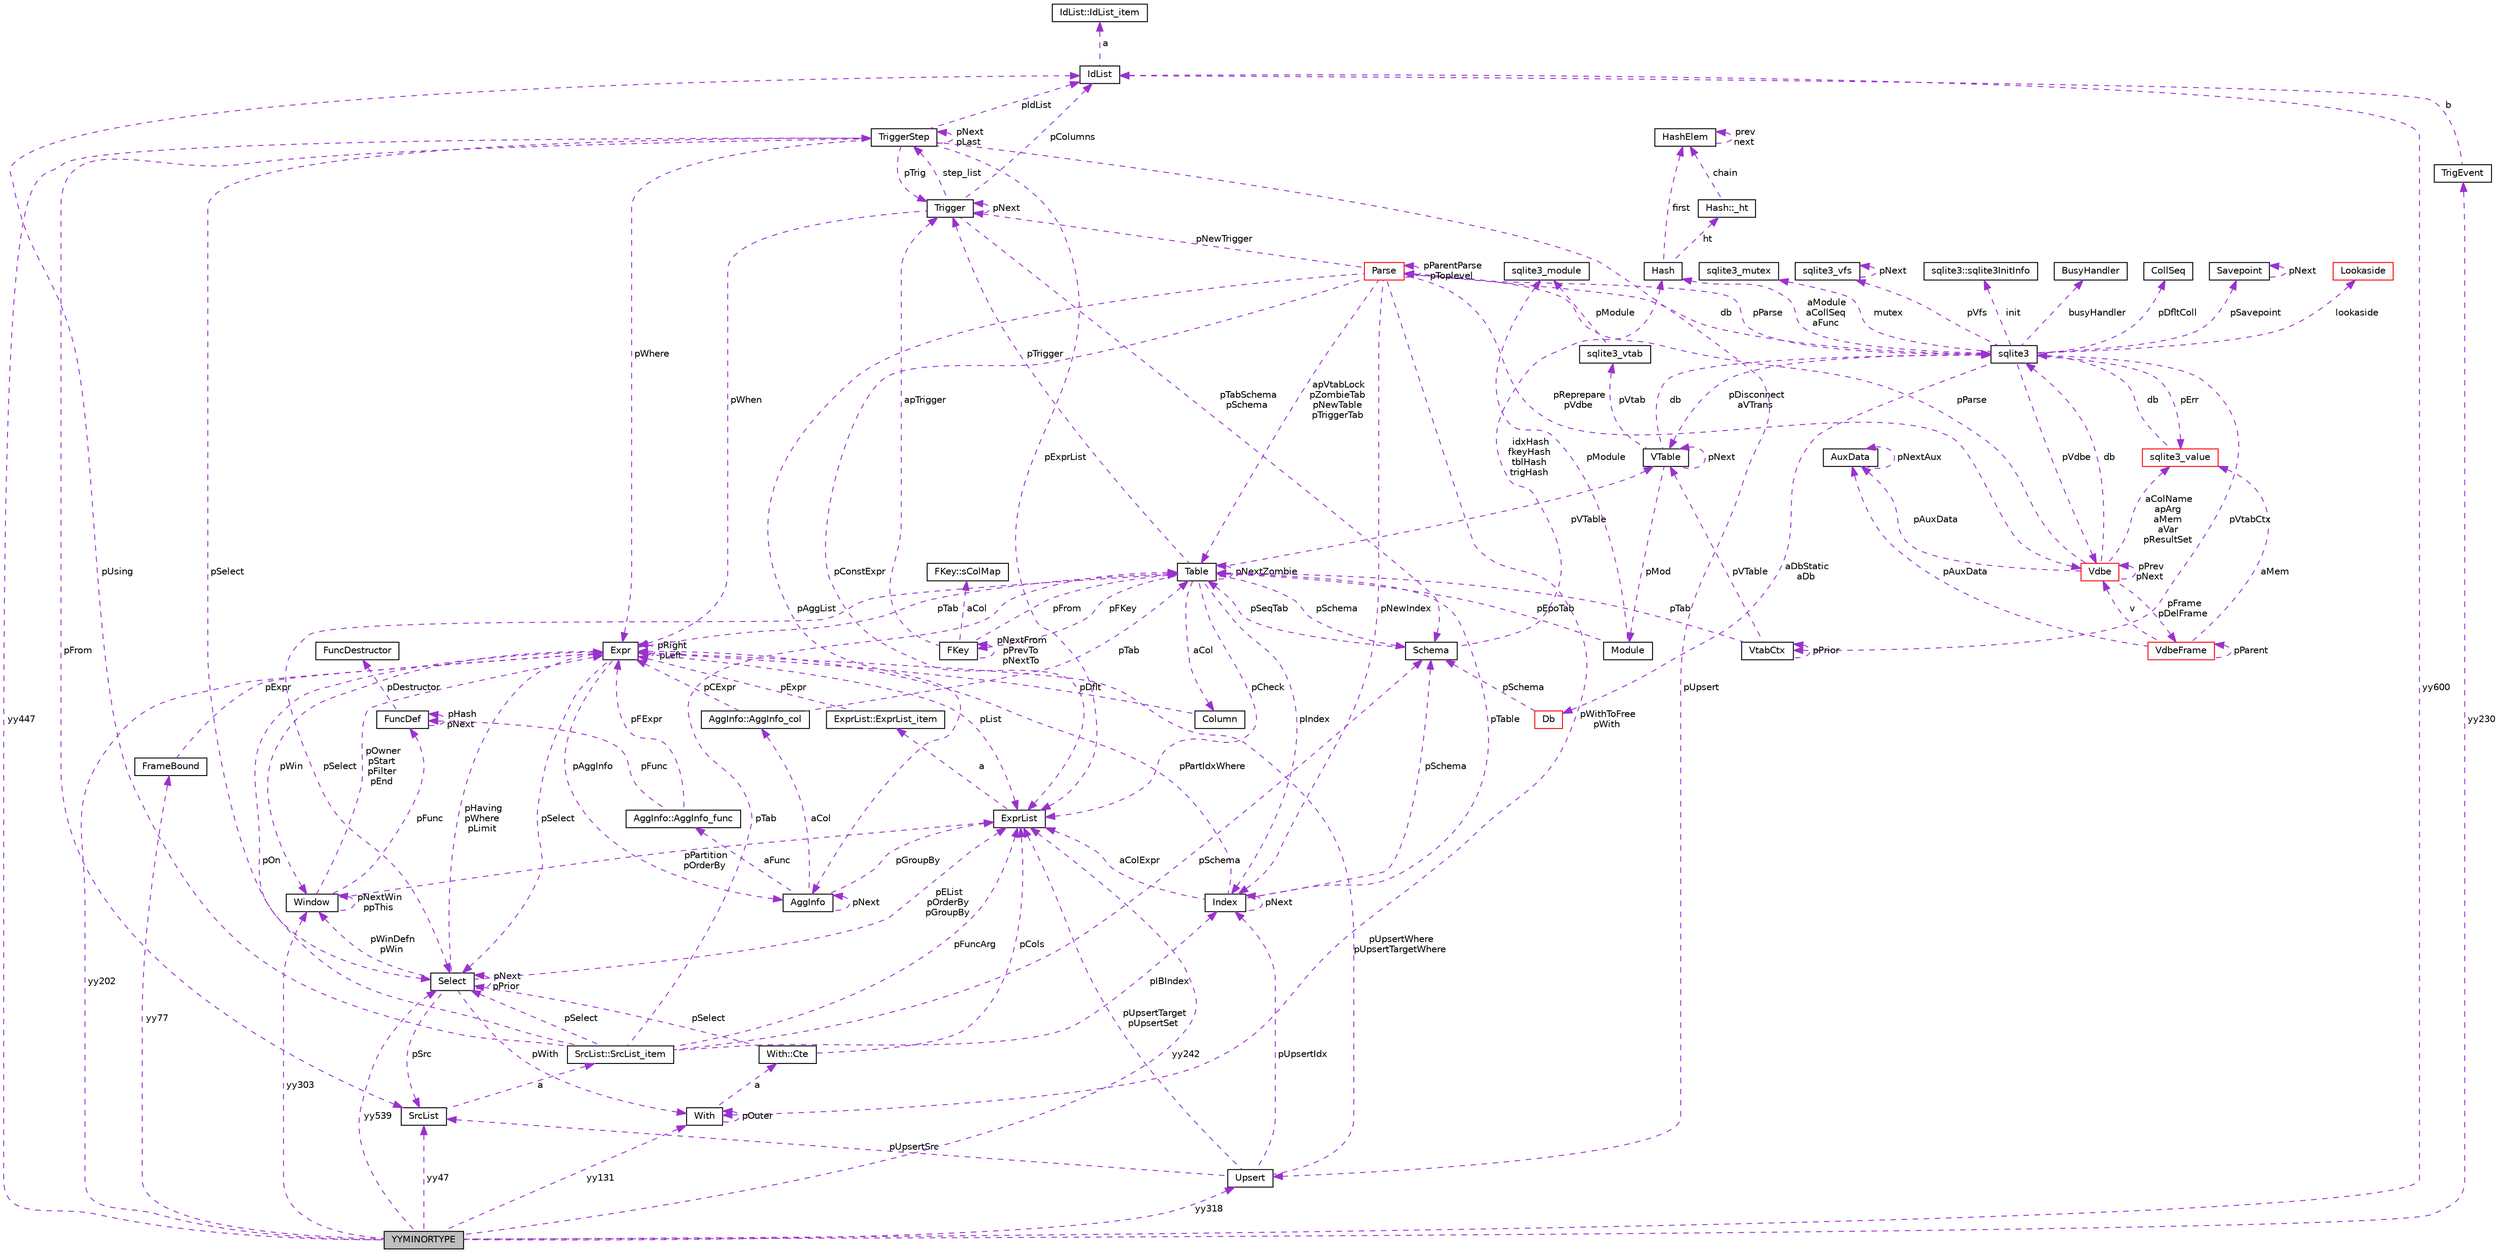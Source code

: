 digraph "YYMINORTYPE"
{
 // LATEX_PDF_SIZE
  edge [fontname="Helvetica",fontsize="10",labelfontname="Helvetica",labelfontsize="10"];
  node [fontname="Helvetica",fontsize="10",shape=record];
  Node1 [label="YYMINORTYPE",height=0.2,width=0.4,color="black", fillcolor="grey75", style="filled", fontcolor="black",tooltip=" "];
  Node2 -> Node1 [dir="back",color="darkorchid3",fontsize="10",style="dashed",label=" yy447" ,fontname="Helvetica"];
  Node2 [label="TriggerStep",height=0.2,width=0.4,color="black", fillcolor="white", style="filled",URL="$structTriggerStep.html",tooltip=" "];
  Node2 -> Node2 [dir="back",color="darkorchid3",fontsize="10",style="dashed",label=" pNext\npLast" ,fontname="Helvetica"];
  Node3 -> Node2 [dir="back",color="darkorchid3",fontsize="10",style="dashed",label=" pWhere" ,fontname="Helvetica"];
  Node3 [label="Expr",height=0.2,width=0.4,color="black", fillcolor="white", style="filled",URL="$structExpr.html",tooltip=" "];
  Node4 -> Node3 [dir="back",color="darkorchid3",fontsize="10",style="dashed",label=" pAggInfo" ,fontname="Helvetica"];
  Node4 [label="AggInfo",height=0.2,width=0.4,color="black", fillcolor="white", style="filled",URL="$structAggInfo.html",tooltip=" "];
  Node4 -> Node4 [dir="back",color="darkorchid3",fontsize="10",style="dashed",label=" pNext" ,fontname="Helvetica"];
  Node5 -> Node4 [dir="back",color="darkorchid3",fontsize="10",style="dashed",label=" aCol" ,fontname="Helvetica"];
  Node5 [label="AggInfo::AggInfo_col",height=0.2,width=0.4,color="black", fillcolor="white", style="filled",URL="$structAggInfo_1_1AggInfo__col.html",tooltip=" "];
  Node3 -> Node5 [dir="back",color="darkorchid3",fontsize="10",style="dashed",label=" pCExpr" ,fontname="Helvetica"];
  Node6 -> Node5 [dir="back",color="darkorchid3",fontsize="10",style="dashed",label=" pTab" ,fontname="Helvetica"];
  Node6 [label="Table",height=0.2,width=0.4,color="black", fillcolor="white", style="filled",URL="$structTable.html",tooltip=" "];
  Node7 -> Node6 [dir="back",color="darkorchid3",fontsize="10",style="dashed",label=" pSchema" ,fontname="Helvetica"];
  Node7 [label="Schema",height=0.2,width=0.4,color="black", fillcolor="white", style="filled",URL="$structSchema.html",tooltip=" "];
  Node6 -> Node7 [dir="back",color="darkorchid3",fontsize="10",style="dashed",label=" pSeqTab" ,fontname="Helvetica"];
  Node8 -> Node7 [dir="back",color="darkorchid3",fontsize="10",style="dashed",label=" idxHash\nfkeyHash\ntblHash\ntrigHash" ,fontname="Helvetica"];
  Node8 [label="Hash",height=0.2,width=0.4,color="black", fillcolor="white", style="filled",URL="$structHash.html",tooltip=" "];
  Node9 -> Node8 [dir="back",color="darkorchid3",fontsize="10",style="dashed",label=" ht" ,fontname="Helvetica"];
  Node9 [label="Hash::_ht",height=0.2,width=0.4,color="black", fillcolor="white", style="filled",URL="$structHash_1_1__ht.html",tooltip=" "];
  Node10 -> Node9 [dir="back",color="darkorchid3",fontsize="10",style="dashed",label=" chain" ,fontname="Helvetica"];
  Node10 [label="HashElem",height=0.2,width=0.4,color="black", fillcolor="white", style="filled",URL="$structHashElem.html",tooltip=" "];
  Node10 -> Node10 [dir="back",color="darkorchid3",fontsize="10",style="dashed",label=" prev\nnext" ,fontname="Helvetica"];
  Node10 -> Node8 [dir="back",color="darkorchid3",fontsize="10",style="dashed",label=" first" ,fontname="Helvetica"];
  Node11 -> Node6 [dir="back",color="darkorchid3",fontsize="10",style="dashed",label=" aCol" ,fontname="Helvetica"];
  Node11 [label="Column",height=0.2,width=0.4,color="black", fillcolor="white", style="filled",URL="$structColumn.html",tooltip=" "];
  Node3 -> Node11 [dir="back",color="darkorchid3",fontsize="10",style="dashed",label=" pDflt" ,fontname="Helvetica"];
  Node12 -> Node6 [dir="back",color="darkorchid3",fontsize="10",style="dashed",label=" pFKey" ,fontname="Helvetica"];
  Node12 [label="FKey",height=0.2,width=0.4,color="black", fillcolor="white", style="filled",URL="$structFKey.html",tooltip=" "];
  Node13 -> Node12 [dir="back",color="darkorchid3",fontsize="10",style="dashed",label=" aCol" ,fontname="Helvetica"];
  Node13 [label="FKey::sColMap",height=0.2,width=0.4,color="black", fillcolor="white", style="filled",URL="$structFKey_1_1sColMap.html",tooltip=" "];
  Node12 -> Node12 [dir="back",color="darkorchid3",fontsize="10",style="dashed",label=" pNextFrom\npPrevTo\npNextTo" ,fontname="Helvetica"];
  Node6 -> Node12 [dir="back",color="darkorchid3",fontsize="10",style="dashed",label=" pFrom" ,fontname="Helvetica"];
  Node14 -> Node12 [dir="back",color="darkorchid3",fontsize="10",style="dashed",label=" apTrigger" ,fontname="Helvetica"];
  Node14 [label="Trigger",height=0.2,width=0.4,color="black", fillcolor="white", style="filled",URL="$structTrigger.html",tooltip=" "];
  Node2 -> Node14 [dir="back",color="darkorchid3",fontsize="10",style="dashed",label=" step_list" ,fontname="Helvetica"];
  Node7 -> Node14 [dir="back",color="darkorchid3",fontsize="10",style="dashed",label=" pTabSchema\npSchema" ,fontname="Helvetica"];
  Node3 -> Node14 [dir="back",color="darkorchid3",fontsize="10",style="dashed",label=" pWhen" ,fontname="Helvetica"];
  Node15 -> Node14 [dir="back",color="darkorchid3",fontsize="10",style="dashed",label=" pColumns" ,fontname="Helvetica"];
  Node15 [label="IdList",height=0.2,width=0.4,color="black", fillcolor="white", style="filled",URL="$structIdList.html",tooltip=" "];
  Node16 -> Node15 [dir="back",color="darkorchid3",fontsize="10",style="dashed",label=" a" ,fontname="Helvetica"];
  Node16 [label="IdList::IdList_item",height=0.2,width=0.4,color="black", fillcolor="white", style="filled",URL="$structIdList_1_1IdList__item.html",tooltip=" "];
  Node14 -> Node14 [dir="back",color="darkorchid3",fontsize="10",style="dashed",label=" pNext" ,fontname="Helvetica"];
  Node17 -> Node6 [dir="back",color="darkorchid3",fontsize="10",style="dashed",label=" pVTable" ,fontname="Helvetica"];
  Node17 [label="VTable",height=0.2,width=0.4,color="black", fillcolor="white", style="filled",URL="$structVTable.html",tooltip=" "];
  Node18 -> Node17 [dir="back",color="darkorchid3",fontsize="10",style="dashed",label=" db" ,fontname="Helvetica"];
  Node18 [label="sqlite3",height=0.2,width=0.4,color="black", fillcolor="white", style="filled",URL="$structsqlite3.html",tooltip=" "];
  Node19 -> Node18 [dir="back",color="darkorchid3",fontsize="10",style="dashed",label=" pVdbe" ,fontname="Helvetica"];
  Node19 [label="Vdbe",height=0.2,width=0.4,color="red", fillcolor="white", style="filled",URL="$structVdbe.html",tooltip=" "];
  Node19 -> Node19 [dir="back",color="darkorchid3",fontsize="10",style="dashed",label=" pPrev\npNext" ,fontname="Helvetica"];
  Node18 -> Node19 [dir="back",color="darkorchid3",fontsize="10",style="dashed",label=" db" ,fontname="Helvetica"];
  Node20 -> Node19 [dir="back",color="darkorchid3",fontsize="10",style="dashed",label=" aColName\napArg\naMem\naVar\npResultSet" ,fontname="Helvetica"];
  Node20 [label="sqlite3_value",height=0.2,width=0.4,color="red", fillcolor="white", style="filled",URL="$structsqlite3__value.html",tooltip=" "];
  Node18 -> Node20 [dir="back",color="darkorchid3",fontsize="10",style="dashed",label=" db" ,fontname="Helvetica"];
  Node24 -> Node19 [dir="back",color="darkorchid3",fontsize="10",style="dashed",label=" pFrame\npDelFrame" ,fontname="Helvetica"];
  Node24 [label="VdbeFrame",height=0.2,width=0.4,color="red", fillcolor="white", style="filled",URL="$structVdbeFrame.html",tooltip=" "];
  Node19 -> Node24 [dir="back",color="darkorchid3",fontsize="10",style="dashed",label=" v" ,fontname="Helvetica"];
  Node20 -> Node24 [dir="back",color="darkorchid3",fontsize="10",style="dashed",label=" aMem" ,fontname="Helvetica"];
  Node24 -> Node24 [dir="back",color="darkorchid3",fontsize="10",style="dashed",label=" pParent" ,fontname="Helvetica"];
  Node25 -> Node24 [dir="back",color="darkorchid3",fontsize="10",style="dashed",label=" pAuxData" ,fontname="Helvetica"];
  Node25 [label="AuxData",height=0.2,width=0.4,color="black", fillcolor="white", style="filled",URL="$structAuxData.html",tooltip=" "];
  Node25 -> Node25 [dir="back",color="darkorchid3",fontsize="10",style="dashed",label=" pNextAux" ,fontname="Helvetica"];
  Node25 -> Node19 [dir="back",color="darkorchid3",fontsize="10",style="dashed",label=" pAuxData" ,fontname="Helvetica"];
  Node65 -> Node19 [dir="back",color="darkorchid3",fontsize="10",style="dashed",label=" pParse" ,fontname="Helvetica"];
  Node65 [label="Parse",height=0.2,width=0.4,color="red", fillcolor="white", style="filled",URL="$structParse.html",tooltip=" "];
  Node4 -> Node65 [dir="back",color="darkorchid3",fontsize="10",style="dashed",label=" pAggList" ,fontname="Helvetica"];
  Node19 -> Node65 [dir="back",color="darkorchid3",fontsize="10",style="dashed",label=" pReprepare\npVdbe" ,fontname="Helvetica"];
  Node18 -> Node65 [dir="back",color="darkorchid3",fontsize="10",style="dashed",label=" db" ,fontname="Helvetica"];
  Node68 -> Node65 [dir="back",color="darkorchid3",fontsize="10",style="dashed",label=" pWithToFree\npWith" ,fontname="Helvetica"];
  Node68 [label="With",height=0.2,width=0.4,color="black", fillcolor="white", style="filled",URL="$structWith.html",tooltip=" "];
  Node69 -> Node68 [dir="back",color="darkorchid3",fontsize="10",style="dashed",label=" a" ,fontname="Helvetica"];
  Node69 [label="With::Cte",height=0.2,width=0.4,color="black", fillcolor="white", style="filled",URL="$structWith_1_1Cte.html",tooltip=" "];
  Node70 -> Node69 [dir="back",color="darkorchid3",fontsize="10",style="dashed",label=" pSelect" ,fontname="Helvetica"];
  Node70 [label="Select",height=0.2,width=0.4,color="black", fillcolor="white", style="filled",URL="$structSelect.html",tooltip=" "];
  Node3 -> Node70 [dir="back",color="darkorchid3",fontsize="10",style="dashed",label=" pHaving\npWhere\npLimit" ,fontname="Helvetica"];
  Node68 -> Node70 [dir="back",color="darkorchid3",fontsize="10",style="dashed",label=" pWith" ,fontname="Helvetica"];
  Node70 -> Node70 [dir="back",color="darkorchid3",fontsize="10",style="dashed",label=" pNext\npPrior" ,fontname="Helvetica"];
  Node71 -> Node70 [dir="back",color="darkorchid3",fontsize="10",style="dashed",label=" pSrc" ,fontname="Helvetica"];
  Node71 [label="SrcList",height=0.2,width=0.4,color="black", fillcolor="white", style="filled",URL="$structSrcList.html",tooltip=" "];
  Node72 -> Node71 [dir="back",color="darkorchid3",fontsize="10",style="dashed",label=" a" ,fontname="Helvetica"];
  Node72 [label="SrcList::SrcList_item",height=0.2,width=0.4,color="black", fillcolor="white", style="filled",URL="$structSrcList_1_1SrcList__item.html",tooltip=" "];
  Node7 -> Node72 [dir="back",color="darkorchid3",fontsize="10",style="dashed",label=" pSchema" ,fontname="Helvetica"];
  Node3 -> Node72 [dir="back",color="darkorchid3",fontsize="10",style="dashed",label=" pOn" ,fontname="Helvetica"];
  Node15 -> Node72 [dir="back",color="darkorchid3",fontsize="10",style="dashed",label=" pUsing" ,fontname="Helvetica"];
  Node6 -> Node72 [dir="back",color="darkorchid3",fontsize="10",style="dashed",label=" pTab" ,fontname="Helvetica"];
  Node70 -> Node72 [dir="back",color="darkorchid3",fontsize="10",style="dashed",label=" pSelect" ,fontname="Helvetica"];
  Node73 -> Node72 [dir="back",color="darkorchid3",fontsize="10",style="dashed",label=" pIBIndex" ,fontname="Helvetica"];
  Node73 [label="Index",height=0.2,width=0.4,color="black", fillcolor="white", style="filled",URL="$structIndex.html",tooltip=" "];
  Node7 -> Node73 [dir="back",color="darkorchid3",fontsize="10",style="dashed",label=" pSchema" ,fontname="Helvetica"];
  Node3 -> Node73 [dir="back",color="darkorchid3",fontsize="10",style="dashed",label=" pPartIdxWhere" ,fontname="Helvetica"];
  Node6 -> Node73 [dir="back",color="darkorchid3",fontsize="10",style="dashed",label=" pTable" ,fontname="Helvetica"];
  Node74 -> Node73 [dir="back",color="darkorchid3",fontsize="10",style="dashed",label=" aColExpr" ,fontname="Helvetica"];
  Node74 [label="ExprList",height=0.2,width=0.4,color="black", fillcolor="white", style="filled",URL="$structExprList.html",tooltip=" "];
  Node75 -> Node74 [dir="back",color="darkorchid3",fontsize="10",style="dashed",label=" a" ,fontname="Helvetica"];
  Node75 [label="ExprList::ExprList_item",height=0.2,width=0.4,color="black", fillcolor="white", style="filled",URL="$structExprList_1_1ExprList__item.html",tooltip=" "];
  Node3 -> Node75 [dir="back",color="darkorchid3",fontsize="10",style="dashed",label=" pExpr" ,fontname="Helvetica"];
  Node73 -> Node73 [dir="back",color="darkorchid3",fontsize="10",style="dashed",label=" pNext" ,fontname="Helvetica"];
  Node74 -> Node72 [dir="back",color="darkorchid3",fontsize="10",style="dashed",label=" pFuncArg" ,fontname="Helvetica"];
  Node74 -> Node70 [dir="back",color="darkorchid3",fontsize="10",style="dashed",label=" pEList\npOrderBy\npGroupBy" ,fontname="Helvetica"];
  Node76 -> Node70 [dir="back",color="darkorchid3",fontsize="10",style="dashed",label=" pWinDefn\npWin" ,fontname="Helvetica"];
  Node76 [label="Window",height=0.2,width=0.4,color="black", fillcolor="white", style="filled",URL="$structWindow.html",tooltip=" "];
  Node3 -> Node76 [dir="back",color="darkorchid3",fontsize="10",style="dashed",label=" pOwner\npStart\npFilter\npEnd" ,fontname="Helvetica"];
  Node74 -> Node76 [dir="back",color="darkorchid3",fontsize="10",style="dashed",label=" pPartition\npOrderBy" ,fontname="Helvetica"];
  Node22 -> Node76 [dir="back",color="darkorchid3",fontsize="10",style="dashed",label=" pFunc" ,fontname="Helvetica"];
  Node22 [label="FuncDef",height=0.2,width=0.4,color="black", fillcolor="white", style="filled",URL="$structFuncDef.html",tooltip=" "];
  Node23 -> Node22 [dir="back",color="darkorchid3",fontsize="10",style="dashed",label=" pDestructor" ,fontname="Helvetica"];
  Node23 [label="FuncDestructor",height=0.2,width=0.4,color="black", fillcolor="white", style="filled",URL="$structFuncDestructor.html",tooltip=" "];
  Node22 -> Node22 [dir="back",color="darkorchid3",fontsize="10",style="dashed",label=" pHash\npNext" ,fontname="Helvetica"];
  Node76 -> Node76 [dir="back",color="darkorchid3",fontsize="10",style="dashed",label=" pNextWin\nppThis" ,fontname="Helvetica"];
  Node74 -> Node69 [dir="back",color="darkorchid3",fontsize="10",style="dashed",label=" pCols" ,fontname="Helvetica"];
  Node68 -> Node68 [dir="back",color="darkorchid3",fontsize="10",style="dashed",label=" pOuter" ,fontname="Helvetica"];
  Node6 -> Node65 [dir="back",color="darkorchid3",fontsize="10",style="dashed",label=" apVtabLock\npZombieTab\npNewTable\npTriggerTab" ,fontname="Helvetica"];
  Node14 -> Node65 [dir="back",color="darkorchid3",fontsize="10",style="dashed",label=" pNewTrigger" ,fontname="Helvetica"];
  Node73 -> Node65 [dir="back",color="darkorchid3",fontsize="10",style="dashed",label=" pNewIndex" ,fontname="Helvetica"];
  Node74 -> Node65 [dir="back",color="darkorchid3",fontsize="10",style="dashed",label=" pConstExpr" ,fontname="Helvetica"];
  Node65 -> Node65 [dir="back",color="darkorchid3",fontsize="10",style="dashed",label=" pParentParse\npToplevel" ,fontname="Helvetica"];
  Node80 -> Node18 [dir="back",color="darkorchid3",fontsize="10",style="dashed",label=" pSavepoint" ,fontname="Helvetica"];
  Node80 [label="Savepoint",height=0.2,width=0.4,color="black", fillcolor="white", style="filled",URL="$structSavepoint.html",tooltip=" "];
  Node80 -> Node80 [dir="back",color="darkorchid3",fontsize="10",style="dashed",label=" pNext" ,fontname="Helvetica"];
  Node81 -> Node18 [dir="back",color="darkorchid3",fontsize="10",style="dashed",label=" lookaside" ,fontname="Helvetica"];
  Node81 [label="Lookaside",height=0.2,width=0.4,color="red", fillcolor="white", style="filled",URL="$structLookaside.html",tooltip=" "];
  Node20 -> Node18 [dir="back",color="darkorchid3",fontsize="10",style="dashed",label=" pErr" ,fontname="Helvetica"];
  Node31 -> Node18 [dir="back",color="darkorchid3",fontsize="10",style="dashed",label=" mutex" ,fontname="Helvetica"];
  Node31 [label="sqlite3_mutex",height=0.2,width=0.4,color="black", fillcolor="white", style="filled",URL="$structsqlite3__mutex.html",tooltip=" "];
  Node42 -> Node18 [dir="back",color="darkorchid3",fontsize="10",style="dashed",label=" pVfs" ,fontname="Helvetica"];
  Node42 [label="sqlite3_vfs",height=0.2,width=0.4,color="black", fillcolor="white", style="filled",URL="$structsqlite3__vfs.html",tooltip=" "];
  Node42 -> Node42 [dir="back",color="darkorchid3",fontsize="10",style="dashed",label=" pNext" ,fontname="Helvetica"];
  Node83 -> Node18 [dir="back",color="darkorchid3",fontsize="10",style="dashed",label=" init" ,fontname="Helvetica"];
  Node83 [label="sqlite3::sqlite3InitInfo",height=0.2,width=0.4,color="black", fillcolor="white", style="filled",URL="$structsqlite3_1_1sqlite3InitInfo.html",tooltip=" "];
  Node84 -> Node18 [dir="back",color="darkorchid3",fontsize="10",style="dashed",label=" busyHandler" ,fontname="Helvetica"];
  Node84 [label="BusyHandler",height=0.2,width=0.4,color="black", fillcolor="white", style="filled",URL="$structBusyHandler.html",tooltip=" "];
  Node85 -> Node18 [dir="back",color="darkorchid3",fontsize="10",style="dashed",label=" pVtabCtx" ,fontname="Helvetica"];
  Node85 [label="VtabCtx",height=0.2,width=0.4,color="black", fillcolor="white", style="filled",URL="$structVtabCtx.html",tooltip=" "];
  Node85 -> Node85 [dir="back",color="darkorchid3",fontsize="10",style="dashed",label=" pPrior" ,fontname="Helvetica"];
  Node17 -> Node85 [dir="back",color="darkorchid3",fontsize="10",style="dashed",label=" pVTable" ,fontname="Helvetica"];
  Node6 -> Node85 [dir="back",color="darkorchid3",fontsize="10",style="dashed",label=" pTab" ,fontname="Helvetica"];
  Node47 -> Node18 [dir="back",color="darkorchid3",fontsize="10",style="dashed",label=" pDfltColl" ,fontname="Helvetica"];
  Node47 [label="CollSeq",height=0.2,width=0.4,color="black", fillcolor="white", style="filled",URL="$structCollSeq.html",tooltip=" "];
  Node17 -> Node18 [dir="back",color="darkorchid3",fontsize="10",style="dashed",label=" pDisconnect\naVTrans" ,fontname="Helvetica"];
  Node86 -> Node18 [dir="back",color="darkorchid3",fontsize="10",style="dashed",label=" aDbStatic\naDb" ,fontname="Helvetica"];
  Node86 [label="Db",height=0.2,width=0.4,color="red", fillcolor="white", style="filled",URL="$structDb.html",tooltip=" "];
  Node7 -> Node86 [dir="back",color="darkorchid3",fontsize="10",style="dashed",label=" pSchema" ,fontname="Helvetica"];
  Node8 -> Node18 [dir="back",color="darkorchid3",fontsize="10",style="dashed",label=" aModule\naCollSeq\naFunc" ,fontname="Helvetica"];
  Node65 -> Node18 [dir="back",color="darkorchid3",fontsize="10",style="dashed",label=" pParse" ,fontname="Helvetica"];
  Node17 -> Node17 [dir="back",color="darkorchid3",fontsize="10",style="dashed",label=" pNext" ,fontname="Helvetica"];
  Node87 -> Node17 [dir="back",color="darkorchid3",fontsize="10",style="dashed",label=" pMod" ,fontname="Helvetica"];
  Node87 [label="Module",height=0.2,width=0.4,color="black", fillcolor="white", style="filled",URL="$structModule.html",tooltip=" "];
  Node50 -> Node87 [dir="back",color="darkorchid3",fontsize="10",style="dashed",label=" pModule" ,fontname="Helvetica"];
  Node50 [label="sqlite3_module",height=0.2,width=0.4,color="black", fillcolor="white", style="filled",URL="$structsqlite3__module.html",tooltip=" "];
  Node6 -> Node87 [dir="back",color="darkorchid3",fontsize="10",style="dashed",label=" pEpoTab" ,fontname="Helvetica"];
  Node49 -> Node17 [dir="back",color="darkorchid3",fontsize="10",style="dashed",label=" pVtab" ,fontname="Helvetica"];
  Node49 [label="sqlite3_vtab",height=0.2,width=0.4,color="black", fillcolor="white", style="filled",URL="$structsqlite3__vtab.html",tooltip=" "];
  Node50 -> Node49 [dir="back",color="darkorchid3",fontsize="10",style="dashed",label=" pModule" ,fontname="Helvetica"];
  Node6 -> Node6 [dir="back",color="darkorchid3",fontsize="10",style="dashed",label=" pNextZombie" ,fontname="Helvetica"];
  Node14 -> Node6 [dir="back",color="darkorchid3",fontsize="10",style="dashed",label=" pTrigger" ,fontname="Helvetica"];
  Node70 -> Node6 [dir="back",color="darkorchid3",fontsize="10",style="dashed",label=" pSelect" ,fontname="Helvetica"];
  Node74 -> Node6 [dir="back",color="darkorchid3",fontsize="10",style="dashed",label=" pCheck" ,fontname="Helvetica"];
  Node73 -> Node6 [dir="back",color="darkorchid3",fontsize="10",style="dashed",label=" pIndex" ,fontname="Helvetica"];
  Node88 -> Node4 [dir="back",color="darkorchid3",fontsize="10",style="dashed",label=" aFunc" ,fontname="Helvetica"];
  Node88 [label="AggInfo::AggInfo_func",height=0.2,width=0.4,color="black", fillcolor="white", style="filled",URL="$structAggInfo_1_1AggInfo__func.html",tooltip=" "];
  Node3 -> Node88 [dir="back",color="darkorchid3",fontsize="10",style="dashed",label=" pFExpr" ,fontname="Helvetica"];
  Node22 -> Node88 [dir="back",color="darkorchid3",fontsize="10",style="dashed",label=" pFunc" ,fontname="Helvetica"];
  Node74 -> Node4 [dir="back",color="darkorchid3",fontsize="10",style="dashed",label=" pGroupBy" ,fontname="Helvetica"];
  Node3 -> Node3 [dir="back",color="darkorchid3",fontsize="10",style="dashed",label=" pRight\npLeft" ,fontname="Helvetica"];
  Node6 -> Node3 [dir="back",color="darkorchid3",fontsize="10",style="dashed",label=" pTab" ,fontname="Helvetica"];
  Node70 -> Node3 [dir="back",color="darkorchid3",fontsize="10",style="dashed",label=" pSelect" ,fontname="Helvetica"];
  Node74 -> Node3 [dir="back",color="darkorchid3",fontsize="10",style="dashed",label=" pList" ,fontname="Helvetica"];
  Node76 -> Node3 [dir="back",color="darkorchid3",fontsize="10",style="dashed",label=" pWin" ,fontname="Helvetica"];
  Node15 -> Node2 [dir="back",color="darkorchid3",fontsize="10",style="dashed",label=" pIdList" ,fontname="Helvetica"];
  Node70 -> Node2 [dir="back",color="darkorchid3",fontsize="10",style="dashed",label=" pSelect" ,fontname="Helvetica"];
  Node14 -> Node2 [dir="back",color="darkorchid3",fontsize="10",style="dashed",label=" pTrig" ,fontname="Helvetica"];
  Node71 -> Node2 [dir="back",color="darkorchid3",fontsize="10",style="dashed",label=" pFrom" ,fontname="Helvetica"];
  Node74 -> Node2 [dir="back",color="darkorchid3",fontsize="10",style="dashed",label=" pExprList" ,fontname="Helvetica"];
  Node89 -> Node2 [dir="back",color="darkorchid3",fontsize="10",style="dashed",label=" pUpsert" ,fontname="Helvetica"];
  Node89 [label="Upsert",height=0.2,width=0.4,color="black", fillcolor="white", style="filled",URL="$structUpsert.html",tooltip=" "];
  Node3 -> Node89 [dir="back",color="darkorchid3",fontsize="10",style="dashed",label=" pUpsertWhere\npUpsertTargetWhere" ,fontname="Helvetica"];
  Node71 -> Node89 [dir="back",color="darkorchid3",fontsize="10",style="dashed",label=" pUpsertSrc" ,fontname="Helvetica"];
  Node73 -> Node89 [dir="back",color="darkorchid3",fontsize="10",style="dashed",label=" pUpsertIdx" ,fontname="Helvetica"];
  Node74 -> Node89 [dir="back",color="darkorchid3",fontsize="10",style="dashed",label=" pUpsertTarget\npUpsertSet" ,fontname="Helvetica"];
  Node3 -> Node1 [dir="back",color="darkorchid3",fontsize="10",style="dashed",label=" yy202" ,fontname="Helvetica"];
  Node15 -> Node1 [dir="back",color="darkorchid3",fontsize="10",style="dashed",label=" yy600" ,fontname="Helvetica"];
  Node68 -> Node1 [dir="back",color="darkorchid3",fontsize="10",style="dashed",label=" yy131" ,fontname="Helvetica"];
  Node90 -> Node1 [dir="back",color="darkorchid3",fontsize="10",style="dashed",label=" yy77" ,fontname="Helvetica"];
  Node90 [label="FrameBound",height=0.2,width=0.4,color="black", fillcolor="white", style="filled",URL="$structFrameBound.html",tooltip=" "];
  Node3 -> Node90 [dir="back",color="darkorchid3",fontsize="10",style="dashed",label=" pExpr" ,fontname="Helvetica"];
  Node70 -> Node1 [dir="back",color="darkorchid3",fontsize="10",style="dashed",label=" yy539" ,fontname="Helvetica"];
  Node71 -> Node1 [dir="back",color="darkorchid3",fontsize="10",style="dashed",label=" yy47" ,fontname="Helvetica"];
  Node74 -> Node1 [dir="back",color="darkorchid3",fontsize="10",style="dashed",label=" yy242" ,fontname="Helvetica"];
  Node89 -> Node1 [dir="back",color="darkorchid3",fontsize="10",style="dashed",label=" yy318" ,fontname="Helvetica"];
  Node76 -> Node1 [dir="back",color="darkorchid3",fontsize="10",style="dashed",label=" yy303" ,fontname="Helvetica"];
  Node91 -> Node1 [dir="back",color="darkorchid3",fontsize="10",style="dashed",label=" yy230" ,fontname="Helvetica"];
  Node91 [label="TrigEvent",height=0.2,width=0.4,color="black", fillcolor="white", style="filled",URL="$structTrigEvent.html",tooltip=" "];
  Node15 -> Node91 [dir="back",color="darkorchid3",fontsize="10",style="dashed",label=" b" ,fontname="Helvetica"];
}

